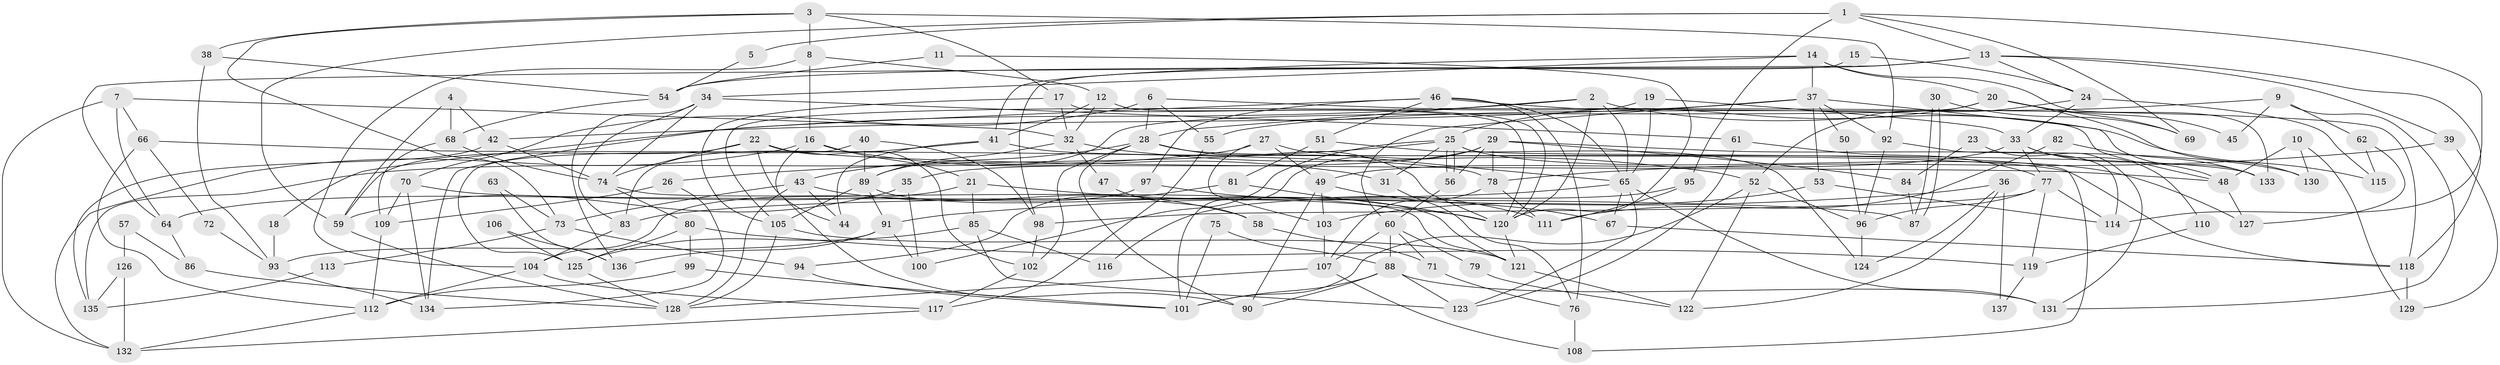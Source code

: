 // Generated by graph-tools (version 1.1) at 2025/26/03/09/25 03:26:16]
// undirected, 137 vertices, 274 edges
graph export_dot {
graph [start="1"]
  node [color=gray90,style=filled];
  1;
  2;
  3;
  4;
  5;
  6;
  7;
  8;
  9;
  10;
  11;
  12;
  13;
  14;
  15;
  16;
  17;
  18;
  19;
  20;
  21;
  22;
  23;
  24;
  25;
  26;
  27;
  28;
  29;
  30;
  31;
  32;
  33;
  34;
  35;
  36;
  37;
  38;
  39;
  40;
  41;
  42;
  43;
  44;
  45;
  46;
  47;
  48;
  49;
  50;
  51;
  52;
  53;
  54;
  55;
  56;
  57;
  58;
  59;
  60;
  61;
  62;
  63;
  64;
  65;
  66;
  67;
  68;
  69;
  70;
  71;
  72;
  73;
  74;
  75;
  76;
  77;
  78;
  79;
  80;
  81;
  82;
  83;
  84;
  85;
  86;
  87;
  88;
  89;
  90;
  91;
  92;
  93;
  94;
  95;
  96;
  97;
  98;
  99;
  100;
  101;
  102;
  103;
  104;
  105;
  106;
  107;
  108;
  109;
  110;
  111;
  112;
  113;
  114;
  115;
  116;
  117;
  118;
  119;
  120;
  121;
  122;
  123;
  124;
  125;
  126;
  127;
  128;
  129;
  130;
  131;
  132;
  133;
  134;
  135;
  136;
  137;
  1 -- 114;
  1 -- 59;
  1 -- 5;
  1 -- 13;
  1 -- 69;
  1 -- 95;
  2 -- 65;
  2 -- 115;
  2 -- 18;
  2 -- 28;
  2 -- 120;
  3 -- 17;
  3 -- 8;
  3 -- 38;
  3 -- 73;
  3 -- 92;
  4 -- 59;
  4 -- 42;
  4 -- 68;
  5 -- 54;
  6 -- 28;
  6 -- 118;
  6 -- 55;
  6 -- 70;
  7 -- 66;
  7 -- 32;
  7 -- 64;
  7 -- 132;
  8 -- 104;
  8 -- 12;
  8 -- 16;
  9 -- 55;
  9 -- 131;
  9 -- 45;
  9 -- 62;
  10 -- 48;
  10 -- 129;
  10 -- 130;
  11 -- 120;
  11 -- 54;
  12 -- 32;
  12 -- 120;
  12 -- 41;
  13 -- 64;
  13 -- 24;
  13 -- 39;
  13 -- 54;
  13 -- 118;
  14 -- 34;
  14 -- 41;
  14 -- 20;
  14 -- 37;
  14 -- 133;
  15 -- 98;
  15 -- 24;
  16 -- 132;
  16 -- 21;
  16 -- 31;
  16 -- 90;
  17 -- 120;
  17 -- 105;
  17 -- 32;
  18 -- 93;
  19 -- 33;
  19 -- 65;
  19 -- 105;
  20 -- 89;
  20 -- 25;
  20 -- 45;
  20 -- 69;
  20 -- 130;
  21 -- 120;
  21 -- 64;
  21 -- 85;
  22 -- 44;
  22 -- 48;
  22 -- 59;
  22 -- 74;
  22 -- 102;
  23 -- 131;
  23 -- 84;
  24 -- 52;
  24 -- 33;
  24 -- 115;
  25 -- 56;
  25 -- 56;
  25 -- 26;
  25 -- 31;
  25 -- 100;
  25 -- 108;
  25 -- 127;
  26 -- 109;
  26 -- 134;
  27 -- 103;
  27 -- 65;
  27 -- 49;
  27 -- 135;
  28 -- 43;
  28 -- 90;
  28 -- 102;
  28 -- 118;
  28 -- 120;
  29 -- 130;
  29 -- 101;
  29 -- 35;
  29 -- 56;
  29 -- 78;
  29 -- 84;
  30 -- 69;
  30 -- 87;
  30 -- 87;
  31 -- 76;
  32 -- 89;
  32 -- 47;
  32 -- 52;
  33 -- 49;
  33 -- 48;
  33 -- 77;
  33 -- 110;
  34 -- 74;
  34 -- 61;
  34 -- 83;
  34 -- 136;
  35 -- 59;
  35 -- 100;
  36 -- 91;
  36 -- 122;
  36 -- 124;
  36 -- 137;
  37 -- 60;
  37 -- 42;
  37 -- 50;
  37 -- 53;
  37 -- 92;
  37 -- 133;
  38 -- 54;
  38 -- 93;
  39 -- 78;
  39 -- 129;
  40 -- 98;
  40 -- 89;
  40 -- 125;
  41 -- 133;
  41 -- 44;
  41 -- 83;
  42 -- 74;
  42 -- 135;
  43 -- 73;
  43 -- 128;
  43 -- 44;
  43 -- 58;
  46 -- 65;
  46 -- 134;
  46 -- 48;
  46 -- 51;
  46 -- 76;
  46 -- 97;
  47 -- 58;
  48 -- 127;
  49 -- 90;
  49 -- 67;
  49 -- 103;
  50 -- 96;
  51 -- 124;
  51 -- 81;
  52 -- 96;
  52 -- 101;
  52 -- 122;
  53 -- 103;
  53 -- 114;
  54 -- 68;
  55 -- 117;
  56 -- 60;
  57 -- 126;
  57 -- 86;
  58 -- 71;
  59 -- 128;
  60 -- 107;
  60 -- 71;
  60 -- 79;
  60 -- 88;
  61 -- 123;
  61 -- 77;
  62 -- 127;
  62 -- 115;
  63 -- 73;
  63 -- 136;
  64 -- 86;
  65 -- 83;
  65 -- 67;
  65 -- 123;
  65 -- 131;
  66 -- 112;
  66 -- 78;
  66 -- 72;
  67 -- 118;
  68 -- 74;
  68 -- 109;
  70 -- 109;
  70 -- 87;
  70 -- 134;
  71 -- 76;
  72 -- 93;
  73 -- 94;
  73 -- 113;
  74 -- 121;
  74 -- 80;
  75 -- 88;
  75 -- 101;
  76 -- 108;
  77 -- 114;
  77 -- 96;
  77 -- 98;
  77 -- 119;
  78 -- 107;
  78 -- 111;
  79 -- 122;
  80 -- 125;
  80 -- 99;
  80 -- 119;
  81 -- 120;
  81 -- 94;
  82 -- 133;
  82 -- 111;
  83 -- 104;
  84 -- 87;
  85 -- 123;
  85 -- 116;
  85 -- 125;
  86 -- 128;
  88 -- 90;
  88 -- 101;
  88 -- 123;
  88 -- 131;
  89 -- 105;
  89 -- 91;
  89 -- 121;
  91 -- 100;
  91 -- 93;
  91 -- 136;
  92 -- 96;
  92 -- 114;
  93 -- 134;
  94 -- 101;
  95 -- 111;
  95 -- 116;
  96 -- 124;
  97 -- 104;
  97 -- 111;
  98 -- 102;
  99 -- 101;
  99 -- 112;
  102 -- 117;
  103 -- 107;
  104 -- 112;
  104 -- 117;
  105 -- 121;
  105 -- 128;
  106 -- 125;
  106 -- 136;
  107 -- 128;
  107 -- 108;
  109 -- 112;
  110 -- 119;
  112 -- 132;
  113 -- 135;
  117 -- 132;
  118 -- 129;
  119 -- 137;
  120 -- 121;
  121 -- 122;
  125 -- 128;
  126 -- 135;
  126 -- 132;
}
